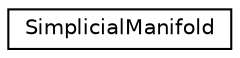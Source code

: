 digraph "Graphical Class Hierarchy"
{
 // LATEX_PDF_SIZE
  edge [fontname="Helvetica",fontsize="10",labelfontname="Helvetica",labelfontsize="10"];
  node [fontname="Helvetica",fontsize="10",shape=record];
  rankdir="LR";
  Node0 [label="SimplicialManifold",height=0.2,width=0.4,color="black", fillcolor="white", style="filled",URL="$struct_simplicial_manifold.html",tooltip=" "];
}
